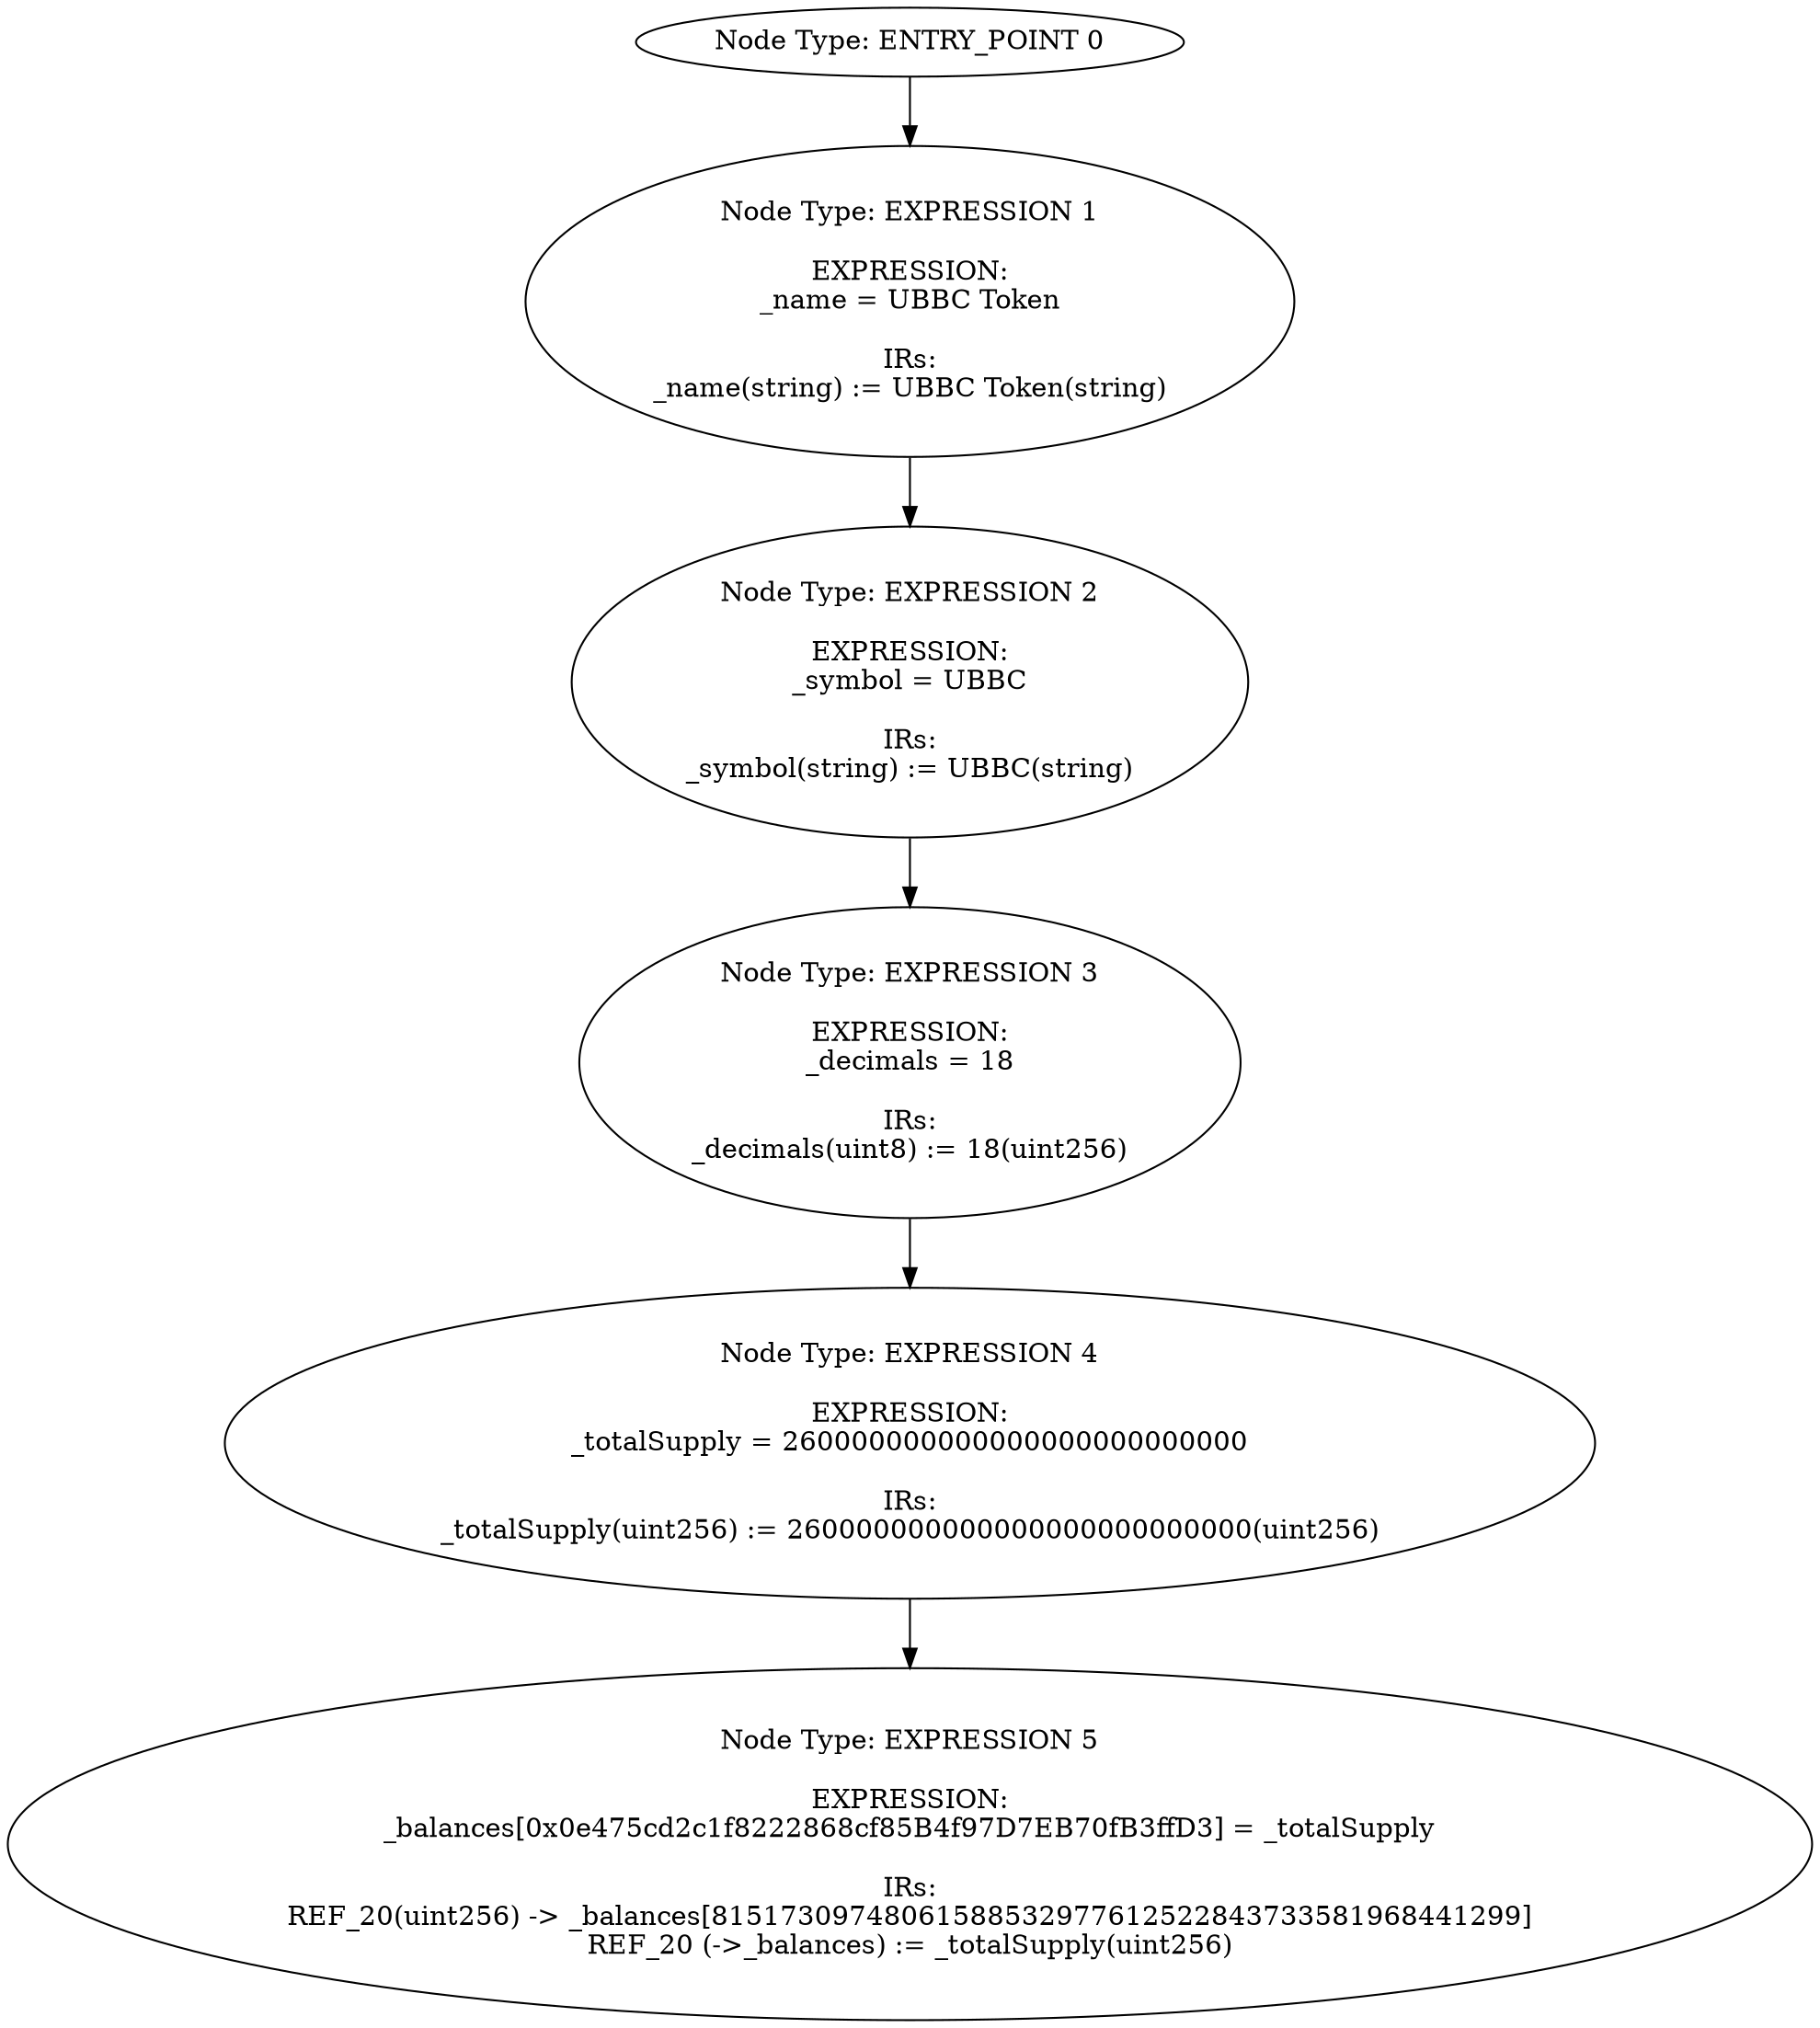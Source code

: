 digraph{
0[label="Node Type: ENTRY_POINT 0
"];
0->1;
1[label="Node Type: EXPRESSION 1

EXPRESSION:
_name = UBBC Token

IRs:
_name(string) := UBBC Token(string)"];
1->2;
2[label="Node Type: EXPRESSION 2

EXPRESSION:
_symbol = UBBC

IRs:
_symbol(string) := UBBC(string)"];
2->3;
3[label="Node Type: EXPRESSION 3

EXPRESSION:
_decimals = 18

IRs:
_decimals(uint8) := 18(uint256)"];
3->4;
4[label="Node Type: EXPRESSION 4

EXPRESSION:
_totalSupply = 260000000000000000000000000

IRs:
_totalSupply(uint256) := 260000000000000000000000000(uint256)"];
4->5;
5[label="Node Type: EXPRESSION 5

EXPRESSION:
_balances[0x0e475cd2c1f8222868cf85B4f97D7EB70fB3ffD3] = _totalSupply

IRs:
REF_20(uint256) -> _balances[81517309748061588532977612522843733581968441299]
REF_20 (->_balances) := _totalSupply(uint256)"];
}
